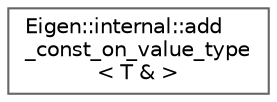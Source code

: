 digraph "Graphical Class Hierarchy"
{
 // LATEX_PDF_SIZE
  bgcolor="transparent";
  edge [fontname=Helvetica,fontsize=10,labelfontname=Helvetica,labelfontsize=10];
  node [fontname=Helvetica,fontsize=10,shape=box,height=0.2,width=0.4];
  rankdir="LR";
  Node0 [id="Node000000",label="Eigen::internal::add\l_const_on_value_type\l\< T & \>",height=0.2,width=0.4,color="grey40", fillcolor="white", style="filled",URL="$structEigen_1_1internal_1_1add__const__on__value__type_3_01T_01_6_01_4.html",tooltip=" "];
}
